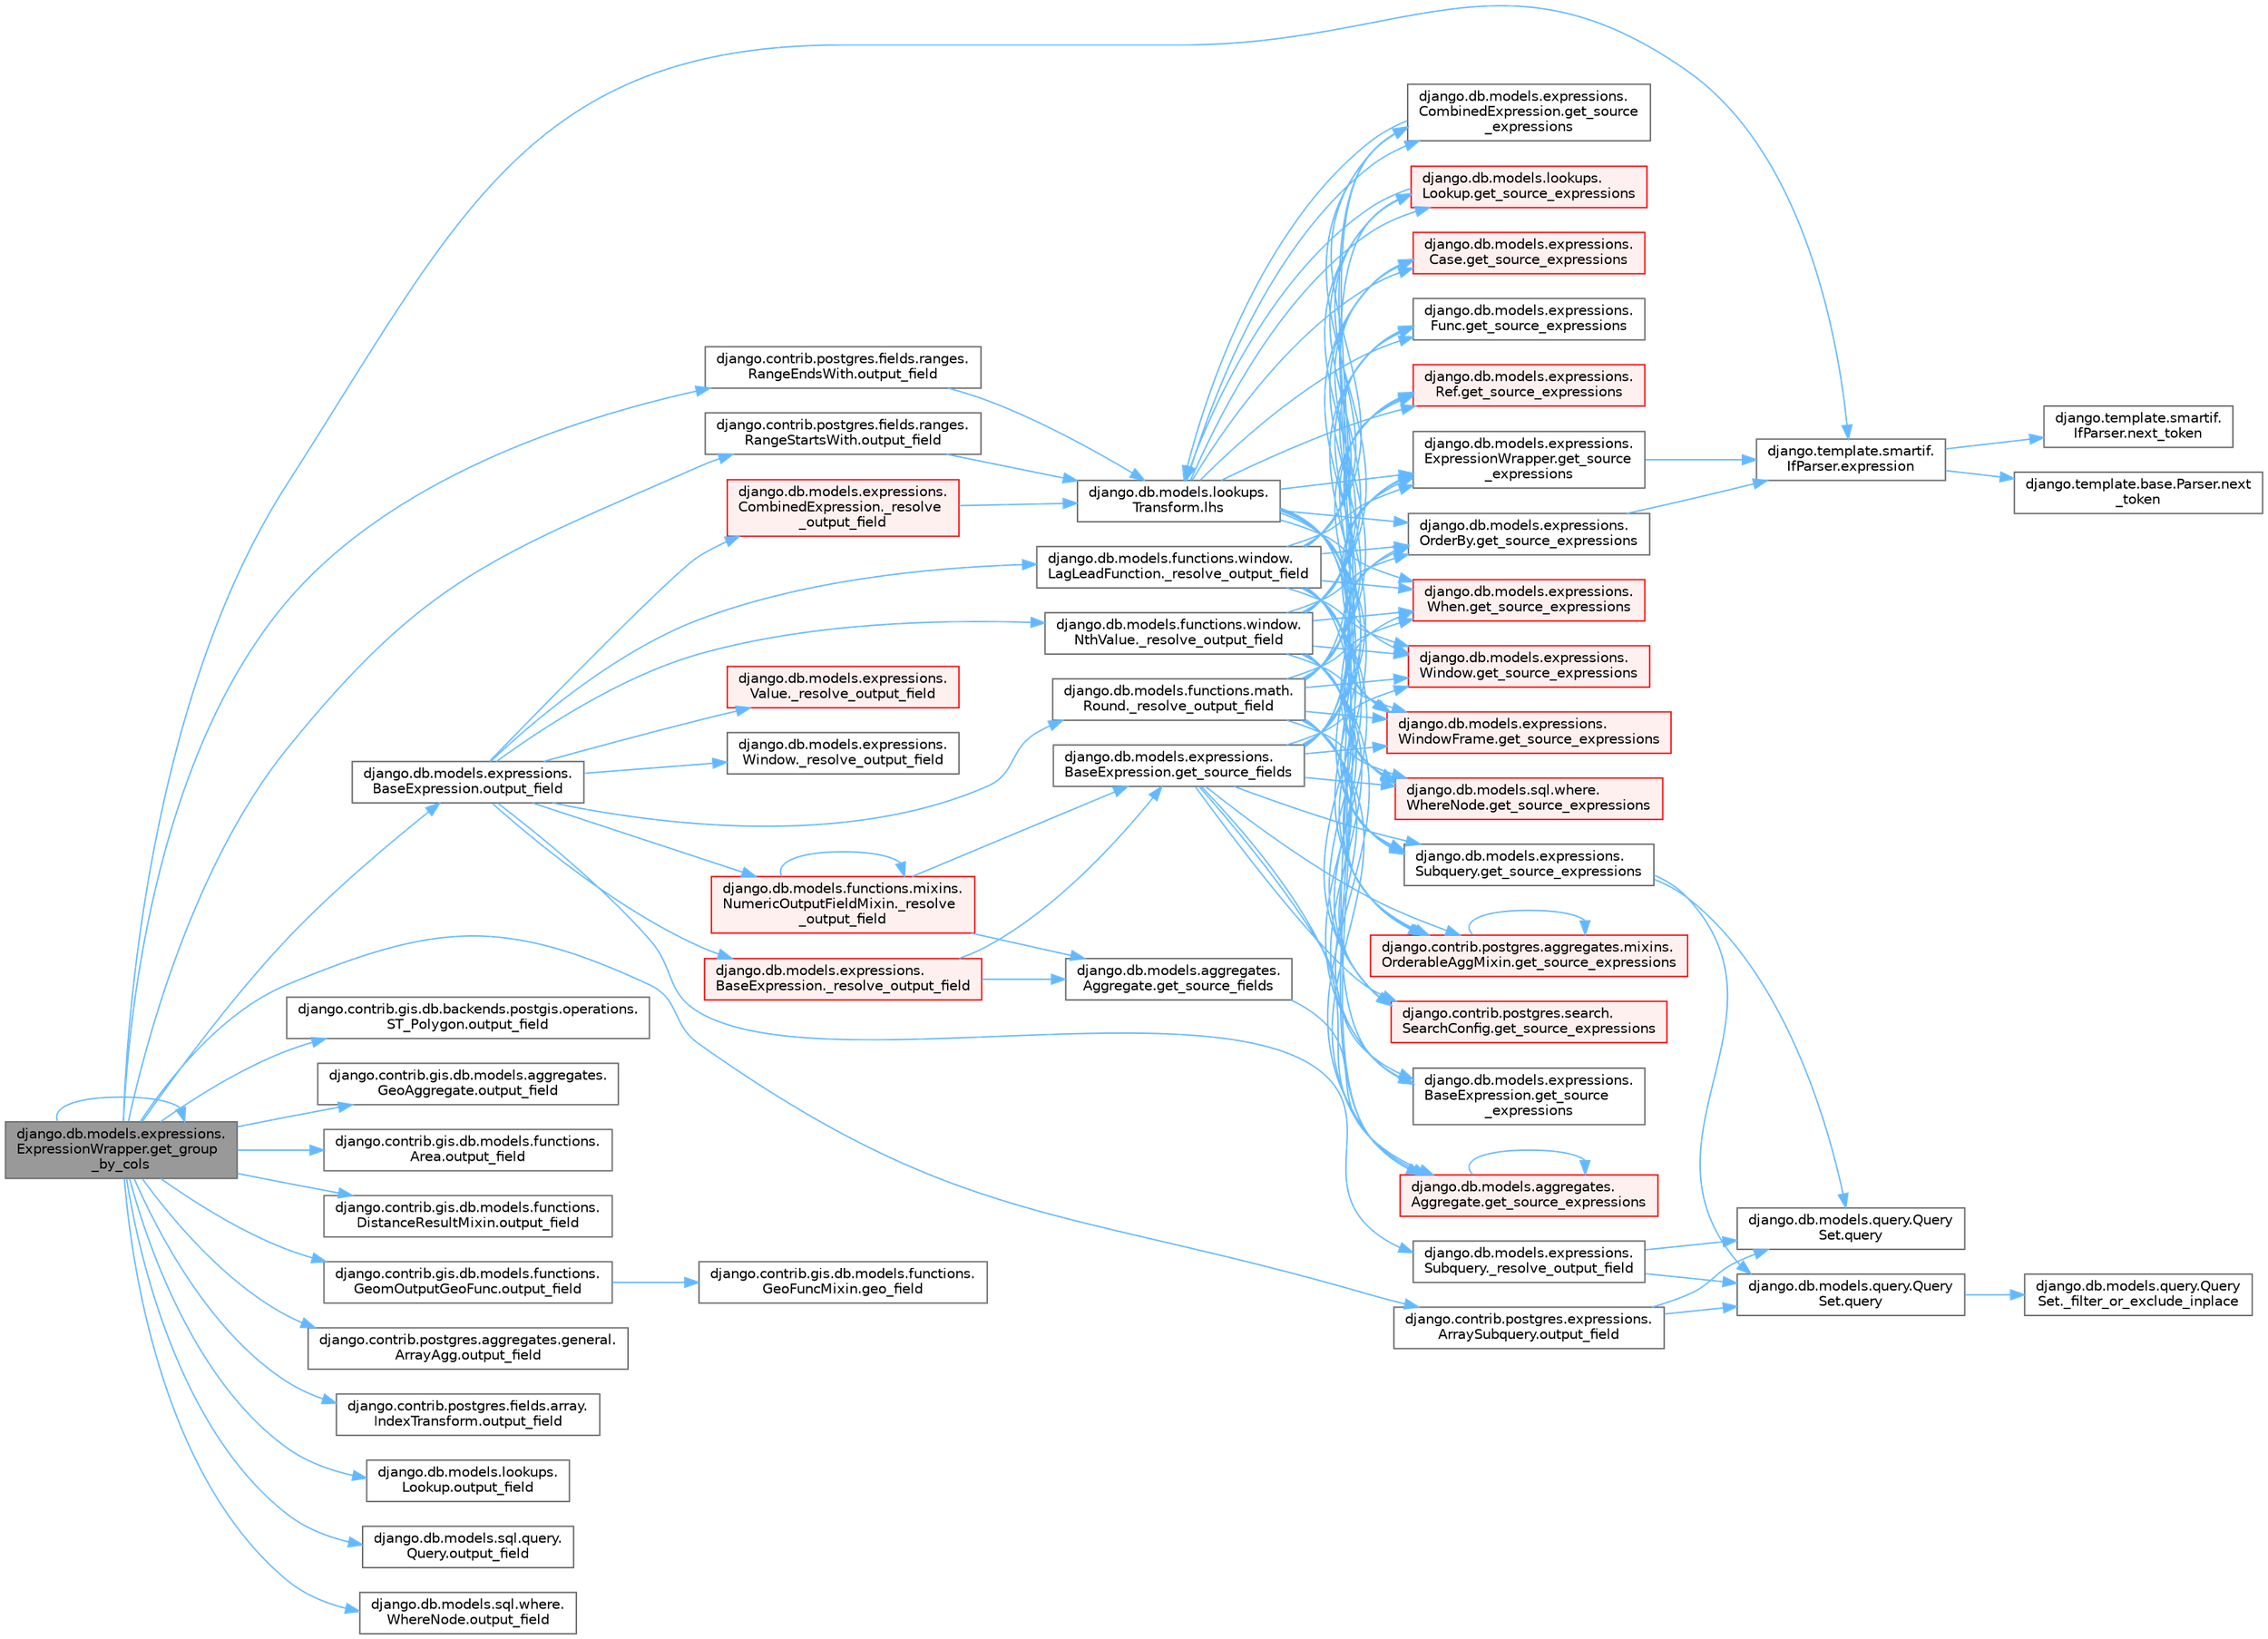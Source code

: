 digraph "django.db.models.expressions.ExpressionWrapper.get_group_by_cols"
{
 // LATEX_PDF_SIZE
  bgcolor="transparent";
  edge [fontname=Helvetica,fontsize=10,labelfontname=Helvetica,labelfontsize=10];
  node [fontname=Helvetica,fontsize=10,shape=box,height=0.2,width=0.4];
  rankdir="LR";
  Node1 [id="Node000001",label="django.db.models.expressions.\lExpressionWrapper.get_group\l_by_cols",height=0.2,width=0.4,color="gray40", fillcolor="grey60", style="filled", fontcolor="black",tooltip=" "];
  Node1 -> Node2 [id="edge1_Node000001_Node000002",color="steelblue1",style="solid",tooltip=" "];
  Node2 [id="Node000002",label="django.template.smartif.\lIfParser.expression",height=0.2,width=0.4,color="grey40", fillcolor="white", style="filled",URL="$classdjango_1_1template_1_1smartif_1_1_if_parser.html#a50f6539d9e33dd1932ce53c1ca21bc98",tooltip=" "];
  Node2 -> Node3 [id="edge2_Node000002_Node000003",color="steelblue1",style="solid",tooltip=" "];
  Node3 [id="Node000003",label="django.template.base.Parser.next\l_token",height=0.2,width=0.4,color="grey40", fillcolor="white", style="filled",URL="$classdjango_1_1template_1_1base_1_1_parser.html#ad28e6269e9294600f2a8d92ade99e671",tooltip=" "];
  Node2 -> Node4 [id="edge3_Node000002_Node000004",color="steelblue1",style="solid",tooltip=" "];
  Node4 [id="Node000004",label="django.template.smartif.\lIfParser.next_token",height=0.2,width=0.4,color="grey40", fillcolor="white", style="filled",URL="$classdjango_1_1template_1_1smartif_1_1_if_parser.html#ae88c0fe432e17e6edb8fc466e8aeb36b",tooltip=" "];
  Node1 -> Node1 [id="edge4_Node000001_Node000001",color="steelblue1",style="solid",tooltip=" "];
  Node1 -> Node5 [id="edge5_Node000001_Node000005",color="steelblue1",style="solid",tooltip=" "];
  Node5 [id="Node000005",label="django.contrib.gis.db.backends.postgis.operations.\lST_Polygon.output_field",height=0.2,width=0.4,color="grey40", fillcolor="white", style="filled",URL="$classdjango_1_1contrib_1_1gis_1_1db_1_1backends_1_1postgis_1_1operations_1_1_s_t___polygon.html#a4427b1b0cb4e6df4fde6c045c562118a",tooltip=" "];
  Node1 -> Node6 [id="edge6_Node000001_Node000006",color="steelblue1",style="solid",tooltip=" "];
  Node6 [id="Node000006",label="django.contrib.gis.db.models.aggregates.\lGeoAggregate.output_field",height=0.2,width=0.4,color="grey40", fillcolor="white", style="filled",URL="$classdjango_1_1contrib_1_1gis_1_1db_1_1models_1_1aggregates_1_1_geo_aggregate.html#a1f680d71d32335c5854387fa09555108",tooltip=" "];
  Node1 -> Node7 [id="edge7_Node000001_Node000007",color="steelblue1",style="solid",tooltip=" "];
  Node7 [id="Node000007",label="django.contrib.gis.db.models.functions.\lArea.output_field",height=0.2,width=0.4,color="grey40", fillcolor="white", style="filled",URL="$classdjango_1_1contrib_1_1gis_1_1db_1_1models_1_1functions_1_1_area.html#a017724b08cd640b0e7e834e003cc103d",tooltip=" "];
  Node1 -> Node8 [id="edge8_Node000001_Node000008",color="steelblue1",style="solid",tooltip=" "];
  Node8 [id="Node000008",label="django.contrib.gis.db.models.functions.\lDistanceResultMixin.output_field",height=0.2,width=0.4,color="grey40", fillcolor="white", style="filled",URL="$classdjango_1_1contrib_1_1gis_1_1db_1_1models_1_1functions_1_1_distance_result_mixin.html#af219b5c12f89e181ada240244818e239",tooltip=" "];
  Node1 -> Node9 [id="edge9_Node000001_Node000009",color="steelblue1",style="solid",tooltip=" "];
  Node9 [id="Node000009",label="django.contrib.gis.db.models.functions.\lGeomOutputGeoFunc.output_field",height=0.2,width=0.4,color="grey40", fillcolor="white", style="filled",URL="$classdjango_1_1contrib_1_1gis_1_1db_1_1models_1_1functions_1_1_geom_output_geo_func.html#a55415993f9af0a2cbde3681557342482",tooltip=" "];
  Node9 -> Node10 [id="edge10_Node000009_Node000010",color="steelblue1",style="solid",tooltip=" "];
  Node10 [id="Node000010",label="django.contrib.gis.db.models.functions.\lGeoFuncMixin.geo_field",height=0.2,width=0.4,color="grey40", fillcolor="white", style="filled",URL="$classdjango_1_1contrib_1_1gis_1_1db_1_1models_1_1functions_1_1_geo_func_mixin.html#aae4bfeb201602d13218e58d1778b4c1b",tooltip=" "];
  Node1 -> Node11 [id="edge11_Node000001_Node000011",color="steelblue1",style="solid",tooltip=" "];
  Node11 [id="Node000011",label="django.contrib.postgres.aggregates.general.\lArrayAgg.output_field",height=0.2,width=0.4,color="grey40", fillcolor="white", style="filled",URL="$classdjango_1_1contrib_1_1postgres_1_1aggregates_1_1general_1_1_array_agg.html#a845ed6cbbb6d6fe470d9478934ade450",tooltip=" "];
  Node1 -> Node12 [id="edge12_Node000001_Node000012",color="steelblue1",style="solid",tooltip=" "];
  Node12 [id="Node000012",label="django.contrib.postgres.expressions.\lArraySubquery.output_field",height=0.2,width=0.4,color="grey40", fillcolor="white", style="filled",URL="$classdjango_1_1contrib_1_1postgres_1_1expressions_1_1_array_subquery.html#adfc4d450008ff7b23517e73cbd1ad172",tooltip=" "];
  Node12 -> Node13 [id="edge13_Node000012_Node000013",color="steelblue1",style="solid",tooltip=" "];
  Node13 [id="Node000013",label="django.db.models.query.Query\lSet.query",height=0.2,width=0.4,color="grey40", fillcolor="white", style="filled",URL="$classdjango_1_1db_1_1models_1_1query_1_1_query_set.html#a8028ed81b109acb162489dbd16604c83",tooltip=" "];
  Node13 -> Node14 [id="edge14_Node000013_Node000014",color="steelblue1",style="solid",tooltip=" "];
  Node14 [id="Node000014",label="django.db.models.query.Query\lSet._filter_or_exclude_inplace",height=0.2,width=0.4,color="grey40", fillcolor="white", style="filled",URL="$classdjango_1_1db_1_1models_1_1query_1_1_query_set.html#aabeb9102e4ff687eea5dc3a6d54a8a29",tooltip=" "];
  Node12 -> Node15 [id="edge15_Node000012_Node000015",color="steelblue1",style="solid",tooltip=" "];
  Node15 [id="Node000015",label="django.db.models.query.Query\lSet.query",height=0.2,width=0.4,color="grey40", fillcolor="white", style="filled",URL="$classdjango_1_1db_1_1models_1_1query_1_1_query_set.html#a0b0307a9b3f65303afb2c5783372d2c2",tooltip=" "];
  Node1 -> Node16 [id="edge16_Node000001_Node000016",color="steelblue1",style="solid",tooltip=" "];
  Node16 [id="Node000016",label="django.contrib.postgres.fields.array.\lIndexTransform.output_field",height=0.2,width=0.4,color="grey40", fillcolor="white", style="filled",URL="$classdjango_1_1contrib_1_1postgres_1_1fields_1_1array_1_1_index_transform.html#ae3ca901f64e761da8d9dff087275f9ef",tooltip=" "];
  Node1 -> Node17 [id="edge17_Node000001_Node000017",color="steelblue1",style="solid",tooltip=" "];
  Node17 [id="Node000017",label="django.contrib.postgres.fields.ranges.\lRangeEndsWith.output_field",height=0.2,width=0.4,color="grey40", fillcolor="white", style="filled",URL="$classdjango_1_1contrib_1_1postgres_1_1fields_1_1ranges_1_1_range_ends_with.html#ab81e75d2435974b6171ddb1cbce4ebd9",tooltip=" "];
  Node17 -> Node18 [id="edge18_Node000017_Node000018",color="steelblue1",style="solid",tooltip=" "];
  Node18 [id="Node000018",label="django.db.models.lookups.\lTransform.lhs",height=0.2,width=0.4,color="grey40", fillcolor="white", style="filled",URL="$classdjango_1_1db_1_1models_1_1lookups_1_1_transform.html#ac0ce01e192abd1a739a4c77fcc8a1bf9",tooltip=" "];
  Node18 -> Node19 [id="edge19_Node000018_Node000019",color="steelblue1",style="solid",tooltip=" "];
  Node19 [id="Node000019",label="django.contrib.postgres.aggregates.mixins.\lOrderableAggMixin.get_source_expressions",height=0.2,width=0.4,color="red", fillcolor="#FFF0F0", style="filled",URL="$classdjango_1_1contrib_1_1postgres_1_1aggregates_1_1mixins_1_1_orderable_agg_mixin.html#abed9d6bb5142aafc8b77ac03f9d7a989",tooltip=" "];
  Node19 -> Node19 [id="edge20_Node000019_Node000019",color="steelblue1",style="solid",tooltip=" "];
  Node18 -> Node33 [id="edge21_Node000018_Node000033",color="steelblue1",style="solid",tooltip=" "];
  Node33 [id="Node000033",label="django.contrib.postgres.search.\lSearchConfig.get_source_expressions",height=0.2,width=0.4,color="red", fillcolor="#FFF0F0", style="filled",URL="$classdjango_1_1contrib_1_1postgres_1_1search_1_1_search_config.html#a2c17d4dfedc6381528df8a0a1b3751bf",tooltip=" "];
  Node18 -> Node36 [id="edge22_Node000018_Node000036",color="steelblue1",style="solid",tooltip=" "];
  Node36 [id="Node000036",label="django.db.models.aggregates.\lAggregate.get_source_expressions",height=0.2,width=0.4,color="red", fillcolor="#FFF0F0", style="filled",URL="$classdjango_1_1db_1_1models_1_1aggregates_1_1_aggregate.html#a4a47839518c013f780a931e4bcf2d4f1",tooltip=" "];
  Node36 -> Node36 [id="edge23_Node000036_Node000036",color="steelblue1",style="solid",tooltip=" "];
  Node18 -> Node265 [id="edge24_Node000018_Node000265",color="steelblue1",style="solid",tooltip=" "];
  Node265 [id="Node000265",label="django.db.models.expressions.\lBaseExpression.get_source\l_expressions",height=0.2,width=0.4,color="grey40", fillcolor="white", style="filled",URL="$classdjango_1_1db_1_1models_1_1expressions_1_1_base_expression.html#a1a052b2bf91363cc1367dbffb2b47708",tooltip=" "];
  Node18 -> Node266 [id="edge25_Node000018_Node000266",color="steelblue1",style="solid",tooltip=" "];
  Node266 [id="Node000266",label="django.db.models.expressions.\lCase.get_source_expressions",height=0.2,width=0.4,color="red", fillcolor="#FFF0F0", style="filled",URL="$classdjango_1_1db_1_1models_1_1expressions_1_1_case.html#a342de2ff64d7b1a41e1a86d89dee51b4",tooltip=" "];
  Node18 -> Node273 [id="edge26_Node000018_Node000273",color="steelblue1",style="solid",tooltip=" "];
  Node273 [id="Node000273",label="django.db.models.expressions.\lCombinedExpression.get_source\l_expressions",height=0.2,width=0.4,color="grey40", fillcolor="white", style="filled",URL="$classdjango_1_1db_1_1models_1_1expressions_1_1_combined_expression.html#a310a894787d41c927558cb35b23d3a90",tooltip=" "];
  Node273 -> Node18 [id="edge27_Node000273_Node000018",color="steelblue1",style="solid",tooltip=" "];
  Node18 -> Node274 [id="edge28_Node000018_Node000274",color="steelblue1",style="solid",tooltip=" "];
  Node274 [id="Node000274",label="django.db.models.expressions.\lExpressionWrapper.get_source\l_expressions",height=0.2,width=0.4,color="grey40", fillcolor="white", style="filled",URL="$classdjango_1_1db_1_1models_1_1expressions_1_1_expression_wrapper.html#abdd54fb24f108830588d86a69e619e8f",tooltip=" "];
  Node274 -> Node2 [id="edge29_Node000274_Node000002",color="steelblue1",style="solid",tooltip=" "];
  Node18 -> Node275 [id="edge30_Node000018_Node000275",color="steelblue1",style="solid",tooltip=" "];
  Node275 [id="Node000275",label="django.db.models.expressions.\lFunc.get_source_expressions",height=0.2,width=0.4,color="grey40", fillcolor="white", style="filled",URL="$classdjango_1_1db_1_1models_1_1expressions_1_1_func.html#a2edd81324f310981c50c4d7d6b02fc36",tooltip=" "];
  Node18 -> Node276 [id="edge31_Node000018_Node000276",color="steelblue1",style="solid",tooltip=" "];
  Node276 [id="Node000276",label="django.db.models.expressions.\lOrderBy.get_source_expressions",height=0.2,width=0.4,color="grey40", fillcolor="white", style="filled",URL="$classdjango_1_1db_1_1models_1_1expressions_1_1_order_by.html#aa0b698a72cab3662300d9849e2e0b2df",tooltip=" "];
  Node276 -> Node2 [id="edge32_Node000276_Node000002",color="steelblue1",style="solid",tooltip=" "];
  Node18 -> Node277 [id="edge33_Node000018_Node000277",color="steelblue1",style="solid",tooltip=" "];
  Node277 [id="Node000277",label="django.db.models.expressions.\lRef.get_source_expressions",height=0.2,width=0.4,color="red", fillcolor="#FFF0F0", style="filled",URL="$classdjango_1_1db_1_1models_1_1expressions_1_1_ref.html#a34966901a7ce794db70ff599b65fe2ce",tooltip=" "];
  Node18 -> Node278 [id="edge34_Node000018_Node000278",color="steelblue1",style="solid",tooltip=" "];
  Node278 [id="Node000278",label="django.db.models.expressions.\lSubquery.get_source_expressions",height=0.2,width=0.4,color="grey40", fillcolor="white", style="filled",URL="$classdjango_1_1db_1_1models_1_1expressions_1_1_subquery.html#a39b90b2b3d0ee3caf0b75571062f214e",tooltip=" "];
  Node278 -> Node13 [id="edge35_Node000278_Node000013",color="steelblue1",style="solid",tooltip=" "];
  Node278 -> Node15 [id="edge36_Node000278_Node000015",color="steelblue1",style="solid",tooltip=" "];
  Node18 -> Node279 [id="edge37_Node000018_Node000279",color="steelblue1",style="solid",tooltip=" "];
  Node279 [id="Node000279",label="django.db.models.expressions.\lWhen.get_source_expressions",height=0.2,width=0.4,color="red", fillcolor="#FFF0F0", style="filled",URL="$classdjango_1_1db_1_1models_1_1expressions_1_1_when.html#aed38e210fabf48478aed2ff00ccbdfbe",tooltip=" "];
  Node18 -> Node284 [id="edge38_Node000018_Node000284",color="steelblue1",style="solid",tooltip=" "];
  Node284 [id="Node000284",label="django.db.models.expressions.\lWindow.get_source_expressions",height=0.2,width=0.4,color="red", fillcolor="#FFF0F0", style="filled",URL="$classdjango_1_1db_1_1models_1_1expressions_1_1_window.html#a52d79e8fa282239e67f8d9cdc5112388",tooltip=" "];
  Node18 -> Node286 [id="edge39_Node000018_Node000286",color="steelblue1",style="solid",tooltip=" "];
  Node286 [id="Node000286",label="django.db.models.expressions.\lWindowFrame.get_source_expressions",height=0.2,width=0.4,color="red", fillcolor="#FFF0F0", style="filled",URL="$classdjango_1_1db_1_1models_1_1expressions_1_1_window_frame.html#a4b54c4c9b4c4a68308953d25703a2544",tooltip=" "];
  Node18 -> Node2898 [id="edge40_Node000018_Node002898",color="steelblue1",style="solid",tooltip=" "];
  Node2898 [id="Node002898",label="django.db.models.lookups.\lLookup.get_source_expressions",height=0.2,width=0.4,color="red", fillcolor="#FFF0F0", style="filled",URL="$classdjango_1_1db_1_1models_1_1lookups_1_1_lookup.html#ab733397a7e7276a69a7092430799a22a",tooltip=" "];
  Node2898 -> Node18 [id="edge41_Node002898_Node000018",color="steelblue1",style="solid",tooltip=" "];
  Node18 -> Node2900 [id="edge42_Node000018_Node002900",color="steelblue1",style="solid",tooltip=" "];
  Node2900 [id="Node002900",label="django.db.models.sql.where.\lWhereNode.get_source_expressions",height=0.2,width=0.4,color="red", fillcolor="#FFF0F0", style="filled",URL="$classdjango_1_1db_1_1models_1_1sql_1_1where_1_1_where_node.html#ae3155308ff1faf4914e3e7f0134f49d7",tooltip=" "];
  Node1 -> Node260 [id="edge43_Node000001_Node000260",color="steelblue1",style="solid",tooltip=" "];
  Node260 [id="Node000260",label="django.contrib.postgres.fields.ranges.\lRangeStartsWith.output_field",height=0.2,width=0.4,color="grey40", fillcolor="white", style="filled",URL="$classdjango_1_1contrib_1_1postgres_1_1fields_1_1ranges_1_1_range_starts_with.html#a4e864cbda43e695a0ae6b2c3b4ced157",tooltip=" "];
  Node260 -> Node18 [id="edge44_Node000260_Node000018",color="steelblue1",style="solid",tooltip=" "];
  Node1 -> Node261 [id="edge45_Node000001_Node000261",color="steelblue1",style="solid",tooltip=" "];
  Node261 [id="Node000261",label="django.db.models.expressions.\lBaseExpression.output_field",height=0.2,width=0.4,color="grey40", fillcolor="white", style="filled",URL="$classdjango_1_1db_1_1models_1_1expressions_1_1_base_expression.html#a7f0982cb1de5cdeaa7f043c3ae611a6d",tooltip=" "];
  Node261 -> Node262 [id="edge46_Node000261_Node000262",color="steelblue1",style="solid",tooltip=" "];
  Node262 [id="Node000262",label="django.db.models.expressions.\lBaseExpression._resolve_output_field",height=0.2,width=0.4,color="red", fillcolor="#FFF0F0", style="filled",URL="$classdjango_1_1db_1_1models_1_1expressions_1_1_base_expression.html#a4d77b67d8a2c12f240cfa67a218742d9",tooltip=" "];
  Node262 -> Node263 [id="edge47_Node000262_Node000263",color="steelblue1",style="solid",tooltip=" "];
  Node263 [id="Node000263",label="django.db.models.aggregates.\lAggregate.get_source_fields",height=0.2,width=0.4,color="grey40", fillcolor="white", style="filled",URL="$classdjango_1_1db_1_1models_1_1aggregates_1_1_aggregate.html#af73c40e545aeb53760d4f8ab45795ce7",tooltip=" "];
  Node263 -> Node36 [id="edge48_Node000263_Node000036",color="steelblue1",style="solid",tooltip=" "];
  Node262 -> Node264 [id="edge49_Node000262_Node000264",color="steelblue1",style="solid",tooltip=" "];
  Node264 [id="Node000264",label="django.db.models.expressions.\lBaseExpression.get_source_fields",height=0.2,width=0.4,color="grey40", fillcolor="white", style="filled",URL="$classdjango_1_1db_1_1models_1_1expressions_1_1_base_expression.html#a12ff1384ded4ceeeb39de09b54a827aa",tooltip=" "];
  Node264 -> Node19 [id="edge50_Node000264_Node000019",color="steelblue1",style="solid",tooltip=" "];
  Node264 -> Node33 [id="edge51_Node000264_Node000033",color="steelblue1",style="solid",tooltip=" "];
  Node264 -> Node36 [id="edge52_Node000264_Node000036",color="steelblue1",style="solid",tooltip=" "];
  Node264 -> Node265 [id="edge53_Node000264_Node000265",color="steelblue1",style="solid",tooltip=" "];
  Node264 -> Node266 [id="edge54_Node000264_Node000266",color="steelblue1",style="solid",tooltip=" "];
  Node264 -> Node273 [id="edge55_Node000264_Node000273",color="steelblue1",style="solid",tooltip=" "];
  Node264 -> Node274 [id="edge56_Node000264_Node000274",color="steelblue1",style="solid",tooltip=" "];
  Node264 -> Node275 [id="edge57_Node000264_Node000275",color="steelblue1",style="solid",tooltip=" "];
  Node264 -> Node276 [id="edge58_Node000264_Node000276",color="steelblue1",style="solid",tooltip=" "];
  Node264 -> Node277 [id="edge59_Node000264_Node000277",color="steelblue1",style="solid",tooltip=" "];
  Node264 -> Node278 [id="edge60_Node000264_Node000278",color="steelblue1",style="solid",tooltip=" "];
  Node264 -> Node279 [id="edge61_Node000264_Node000279",color="steelblue1",style="solid",tooltip=" "];
  Node264 -> Node284 [id="edge62_Node000264_Node000284",color="steelblue1",style="solid",tooltip=" "];
  Node264 -> Node286 [id="edge63_Node000264_Node000286",color="steelblue1",style="solid",tooltip=" "];
  Node264 -> Node2898 [id="edge64_Node000264_Node002898",color="steelblue1",style="solid",tooltip=" "];
  Node264 -> Node2900 [id="edge65_Node000264_Node002900",color="steelblue1",style="solid",tooltip=" "];
  Node261 -> Node4450 [id="edge66_Node000261_Node004450",color="steelblue1",style="solid",tooltip=" "];
  Node4450 [id="Node004450",label="django.db.models.expressions.\lCombinedExpression._resolve\l_output_field",height=0.2,width=0.4,color="red", fillcolor="#FFF0F0", style="filled",URL="$classdjango_1_1db_1_1models_1_1expressions_1_1_combined_expression.html#ad5c6df54cfa479187073e305a8cbae20",tooltip=" "];
  Node4450 -> Node18 [id="edge67_Node004450_Node000018",color="steelblue1",style="solid",tooltip=" "];
  Node261 -> Node4452 [id="edge68_Node000261_Node004452",color="steelblue1",style="solid",tooltip=" "];
  Node4452 [id="Node004452",label="django.db.models.expressions.\lSubquery._resolve_output_field",height=0.2,width=0.4,color="grey40", fillcolor="white", style="filled",URL="$classdjango_1_1db_1_1models_1_1expressions_1_1_subquery.html#a1e6f5dc8cd3e49d208c9b8770607552d",tooltip=" "];
  Node4452 -> Node13 [id="edge69_Node004452_Node000013",color="steelblue1",style="solid",tooltip=" "];
  Node4452 -> Node15 [id="edge70_Node004452_Node000015",color="steelblue1",style="solid",tooltip=" "];
  Node261 -> Node4453 [id="edge71_Node000261_Node004453",color="steelblue1",style="solid",tooltip=" "];
  Node4453 [id="Node004453",label="django.db.models.expressions.\lValue._resolve_output_field",height=0.2,width=0.4,color="red", fillcolor="#FFF0F0", style="filled",URL="$classdjango_1_1db_1_1models_1_1expressions_1_1_value.html#af1af121c7b76f0e7325f3276049675dd",tooltip=" "];
  Node261 -> Node4454 [id="edge72_Node000261_Node004454",color="steelblue1",style="solid",tooltip=" "];
  Node4454 [id="Node004454",label="django.db.models.expressions.\lWindow._resolve_output_field",height=0.2,width=0.4,color="grey40", fillcolor="white", style="filled",URL="$classdjango_1_1db_1_1models_1_1expressions_1_1_window.html#a165cffc4e962ae979c8c6bf5f1ed30bd",tooltip=" "];
  Node261 -> Node4455 [id="edge73_Node000261_Node004455",color="steelblue1",style="solid",tooltip=" "];
  Node4455 [id="Node004455",label="django.db.models.functions.math.\lRound._resolve_output_field",height=0.2,width=0.4,color="grey40", fillcolor="white", style="filled",URL="$classdjango_1_1db_1_1models_1_1functions_1_1math_1_1_round.html#aa7b9332c35bc83a0f7055177fb9304e3",tooltip=" "];
  Node4455 -> Node19 [id="edge74_Node004455_Node000019",color="steelblue1",style="solid",tooltip=" "];
  Node4455 -> Node33 [id="edge75_Node004455_Node000033",color="steelblue1",style="solid",tooltip=" "];
  Node4455 -> Node36 [id="edge76_Node004455_Node000036",color="steelblue1",style="solid",tooltip=" "];
  Node4455 -> Node265 [id="edge77_Node004455_Node000265",color="steelblue1",style="solid",tooltip=" "];
  Node4455 -> Node266 [id="edge78_Node004455_Node000266",color="steelblue1",style="solid",tooltip=" "];
  Node4455 -> Node273 [id="edge79_Node004455_Node000273",color="steelblue1",style="solid",tooltip=" "];
  Node4455 -> Node274 [id="edge80_Node004455_Node000274",color="steelblue1",style="solid",tooltip=" "];
  Node4455 -> Node275 [id="edge81_Node004455_Node000275",color="steelblue1",style="solid",tooltip=" "];
  Node4455 -> Node276 [id="edge82_Node004455_Node000276",color="steelblue1",style="solid",tooltip=" "];
  Node4455 -> Node277 [id="edge83_Node004455_Node000277",color="steelblue1",style="solid",tooltip=" "];
  Node4455 -> Node278 [id="edge84_Node004455_Node000278",color="steelblue1",style="solid",tooltip=" "];
  Node4455 -> Node279 [id="edge85_Node004455_Node000279",color="steelblue1",style="solid",tooltip=" "];
  Node4455 -> Node284 [id="edge86_Node004455_Node000284",color="steelblue1",style="solid",tooltip=" "];
  Node4455 -> Node286 [id="edge87_Node004455_Node000286",color="steelblue1",style="solid",tooltip=" "];
  Node4455 -> Node2898 [id="edge88_Node004455_Node002898",color="steelblue1",style="solid",tooltip=" "];
  Node4455 -> Node2900 [id="edge89_Node004455_Node002900",color="steelblue1",style="solid",tooltip=" "];
  Node261 -> Node4456 [id="edge90_Node000261_Node004456",color="steelblue1",style="solid",tooltip=" "];
  Node4456 [id="Node004456",label="django.db.models.functions.mixins.\lNumericOutputFieldMixin._resolve\l_output_field",height=0.2,width=0.4,color="red", fillcolor="#FFF0F0", style="filled",URL="$classdjango_1_1db_1_1models_1_1functions_1_1mixins_1_1_numeric_output_field_mixin.html#ada10dc529cfe036597471f6439dfb0c5",tooltip=" "];
  Node4456 -> Node4456 [id="edge91_Node004456_Node004456",color="steelblue1",style="solid",tooltip=" "];
  Node4456 -> Node263 [id="edge92_Node004456_Node000263",color="steelblue1",style="solid",tooltip=" "];
  Node4456 -> Node264 [id="edge93_Node004456_Node000264",color="steelblue1",style="solid",tooltip=" "];
  Node261 -> Node4457 [id="edge94_Node000261_Node004457",color="steelblue1",style="solid",tooltip=" "];
  Node4457 [id="Node004457",label="django.db.models.functions.window.\lLagLeadFunction._resolve_output_field",height=0.2,width=0.4,color="grey40", fillcolor="white", style="filled",URL="$classdjango_1_1db_1_1models_1_1functions_1_1window_1_1_lag_lead_function.html#ad9fef4f0de0bae4168483d83bf154eb5",tooltip=" "];
  Node4457 -> Node19 [id="edge95_Node004457_Node000019",color="steelblue1",style="solid",tooltip=" "];
  Node4457 -> Node33 [id="edge96_Node004457_Node000033",color="steelblue1",style="solid",tooltip=" "];
  Node4457 -> Node36 [id="edge97_Node004457_Node000036",color="steelblue1",style="solid",tooltip=" "];
  Node4457 -> Node265 [id="edge98_Node004457_Node000265",color="steelblue1",style="solid",tooltip=" "];
  Node4457 -> Node266 [id="edge99_Node004457_Node000266",color="steelblue1",style="solid",tooltip=" "];
  Node4457 -> Node273 [id="edge100_Node004457_Node000273",color="steelblue1",style="solid",tooltip=" "];
  Node4457 -> Node274 [id="edge101_Node004457_Node000274",color="steelblue1",style="solid",tooltip=" "];
  Node4457 -> Node275 [id="edge102_Node004457_Node000275",color="steelblue1",style="solid",tooltip=" "];
  Node4457 -> Node276 [id="edge103_Node004457_Node000276",color="steelblue1",style="solid",tooltip=" "];
  Node4457 -> Node277 [id="edge104_Node004457_Node000277",color="steelblue1",style="solid",tooltip=" "];
  Node4457 -> Node278 [id="edge105_Node004457_Node000278",color="steelblue1",style="solid",tooltip=" "];
  Node4457 -> Node279 [id="edge106_Node004457_Node000279",color="steelblue1",style="solid",tooltip=" "];
  Node4457 -> Node284 [id="edge107_Node004457_Node000284",color="steelblue1",style="solid",tooltip=" "];
  Node4457 -> Node286 [id="edge108_Node004457_Node000286",color="steelblue1",style="solid",tooltip=" "];
  Node4457 -> Node2898 [id="edge109_Node004457_Node002898",color="steelblue1",style="solid",tooltip=" "];
  Node4457 -> Node2900 [id="edge110_Node004457_Node002900",color="steelblue1",style="solid",tooltip=" "];
  Node261 -> Node4458 [id="edge111_Node000261_Node004458",color="steelblue1",style="solid",tooltip=" "];
  Node4458 [id="Node004458",label="django.db.models.functions.window.\lNthValue._resolve_output_field",height=0.2,width=0.4,color="grey40", fillcolor="white", style="filled",URL="$classdjango_1_1db_1_1models_1_1functions_1_1window_1_1_nth_value.html#a01f5c13b954177f7f499ab3a354aa38a",tooltip=" "];
  Node4458 -> Node19 [id="edge112_Node004458_Node000019",color="steelblue1",style="solid",tooltip=" "];
  Node4458 -> Node33 [id="edge113_Node004458_Node000033",color="steelblue1",style="solid",tooltip=" "];
  Node4458 -> Node36 [id="edge114_Node004458_Node000036",color="steelblue1",style="solid",tooltip=" "];
  Node4458 -> Node265 [id="edge115_Node004458_Node000265",color="steelblue1",style="solid",tooltip=" "];
  Node4458 -> Node266 [id="edge116_Node004458_Node000266",color="steelblue1",style="solid",tooltip=" "];
  Node4458 -> Node273 [id="edge117_Node004458_Node000273",color="steelblue1",style="solid",tooltip=" "];
  Node4458 -> Node274 [id="edge118_Node004458_Node000274",color="steelblue1",style="solid",tooltip=" "];
  Node4458 -> Node275 [id="edge119_Node004458_Node000275",color="steelblue1",style="solid",tooltip=" "];
  Node4458 -> Node276 [id="edge120_Node004458_Node000276",color="steelblue1",style="solid",tooltip=" "];
  Node4458 -> Node277 [id="edge121_Node004458_Node000277",color="steelblue1",style="solid",tooltip=" "];
  Node4458 -> Node278 [id="edge122_Node004458_Node000278",color="steelblue1",style="solid",tooltip=" "];
  Node4458 -> Node279 [id="edge123_Node004458_Node000279",color="steelblue1",style="solid",tooltip=" "];
  Node4458 -> Node284 [id="edge124_Node004458_Node000284",color="steelblue1",style="solid",tooltip=" "];
  Node4458 -> Node286 [id="edge125_Node004458_Node000286",color="steelblue1",style="solid",tooltip=" "];
  Node4458 -> Node2898 [id="edge126_Node004458_Node002898",color="steelblue1",style="solid",tooltip=" "];
  Node4458 -> Node2900 [id="edge127_Node004458_Node002900",color="steelblue1",style="solid",tooltip=" "];
  Node1 -> Node1435 [id="edge128_Node000001_Node001435",color="steelblue1",style="solid",tooltip=" "];
  Node1435 [id="Node001435",label="django.db.models.lookups.\lLookup.output_field",height=0.2,width=0.4,color="grey40", fillcolor="white", style="filled",URL="$classdjango_1_1db_1_1models_1_1lookups_1_1_lookup.html#ac5f7b4f3c6722942ef415a8f83b98745",tooltip=" "];
  Node1 -> Node1436 [id="edge129_Node000001_Node001436",color="steelblue1",style="solid",tooltip=" "];
  Node1436 [id="Node001436",label="django.db.models.sql.query.\lQuery.output_field",height=0.2,width=0.4,color="grey40", fillcolor="white", style="filled",URL="$classdjango_1_1db_1_1models_1_1sql_1_1query_1_1_query.html#a53ec5a7472740d502ccbe1a6e526aa26",tooltip=" "];
  Node1 -> Node1437 [id="edge130_Node000001_Node001437",color="steelblue1",style="solid",tooltip=" "];
  Node1437 [id="Node001437",label="django.db.models.sql.where.\lWhereNode.output_field",height=0.2,width=0.4,color="grey40", fillcolor="white", style="filled",URL="$classdjango_1_1db_1_1models_1_1sql_1_1where_1_1_where_node.html#ac9648ee33da9c2746f6ca859befdf6b2",tooltip=" "];
}
